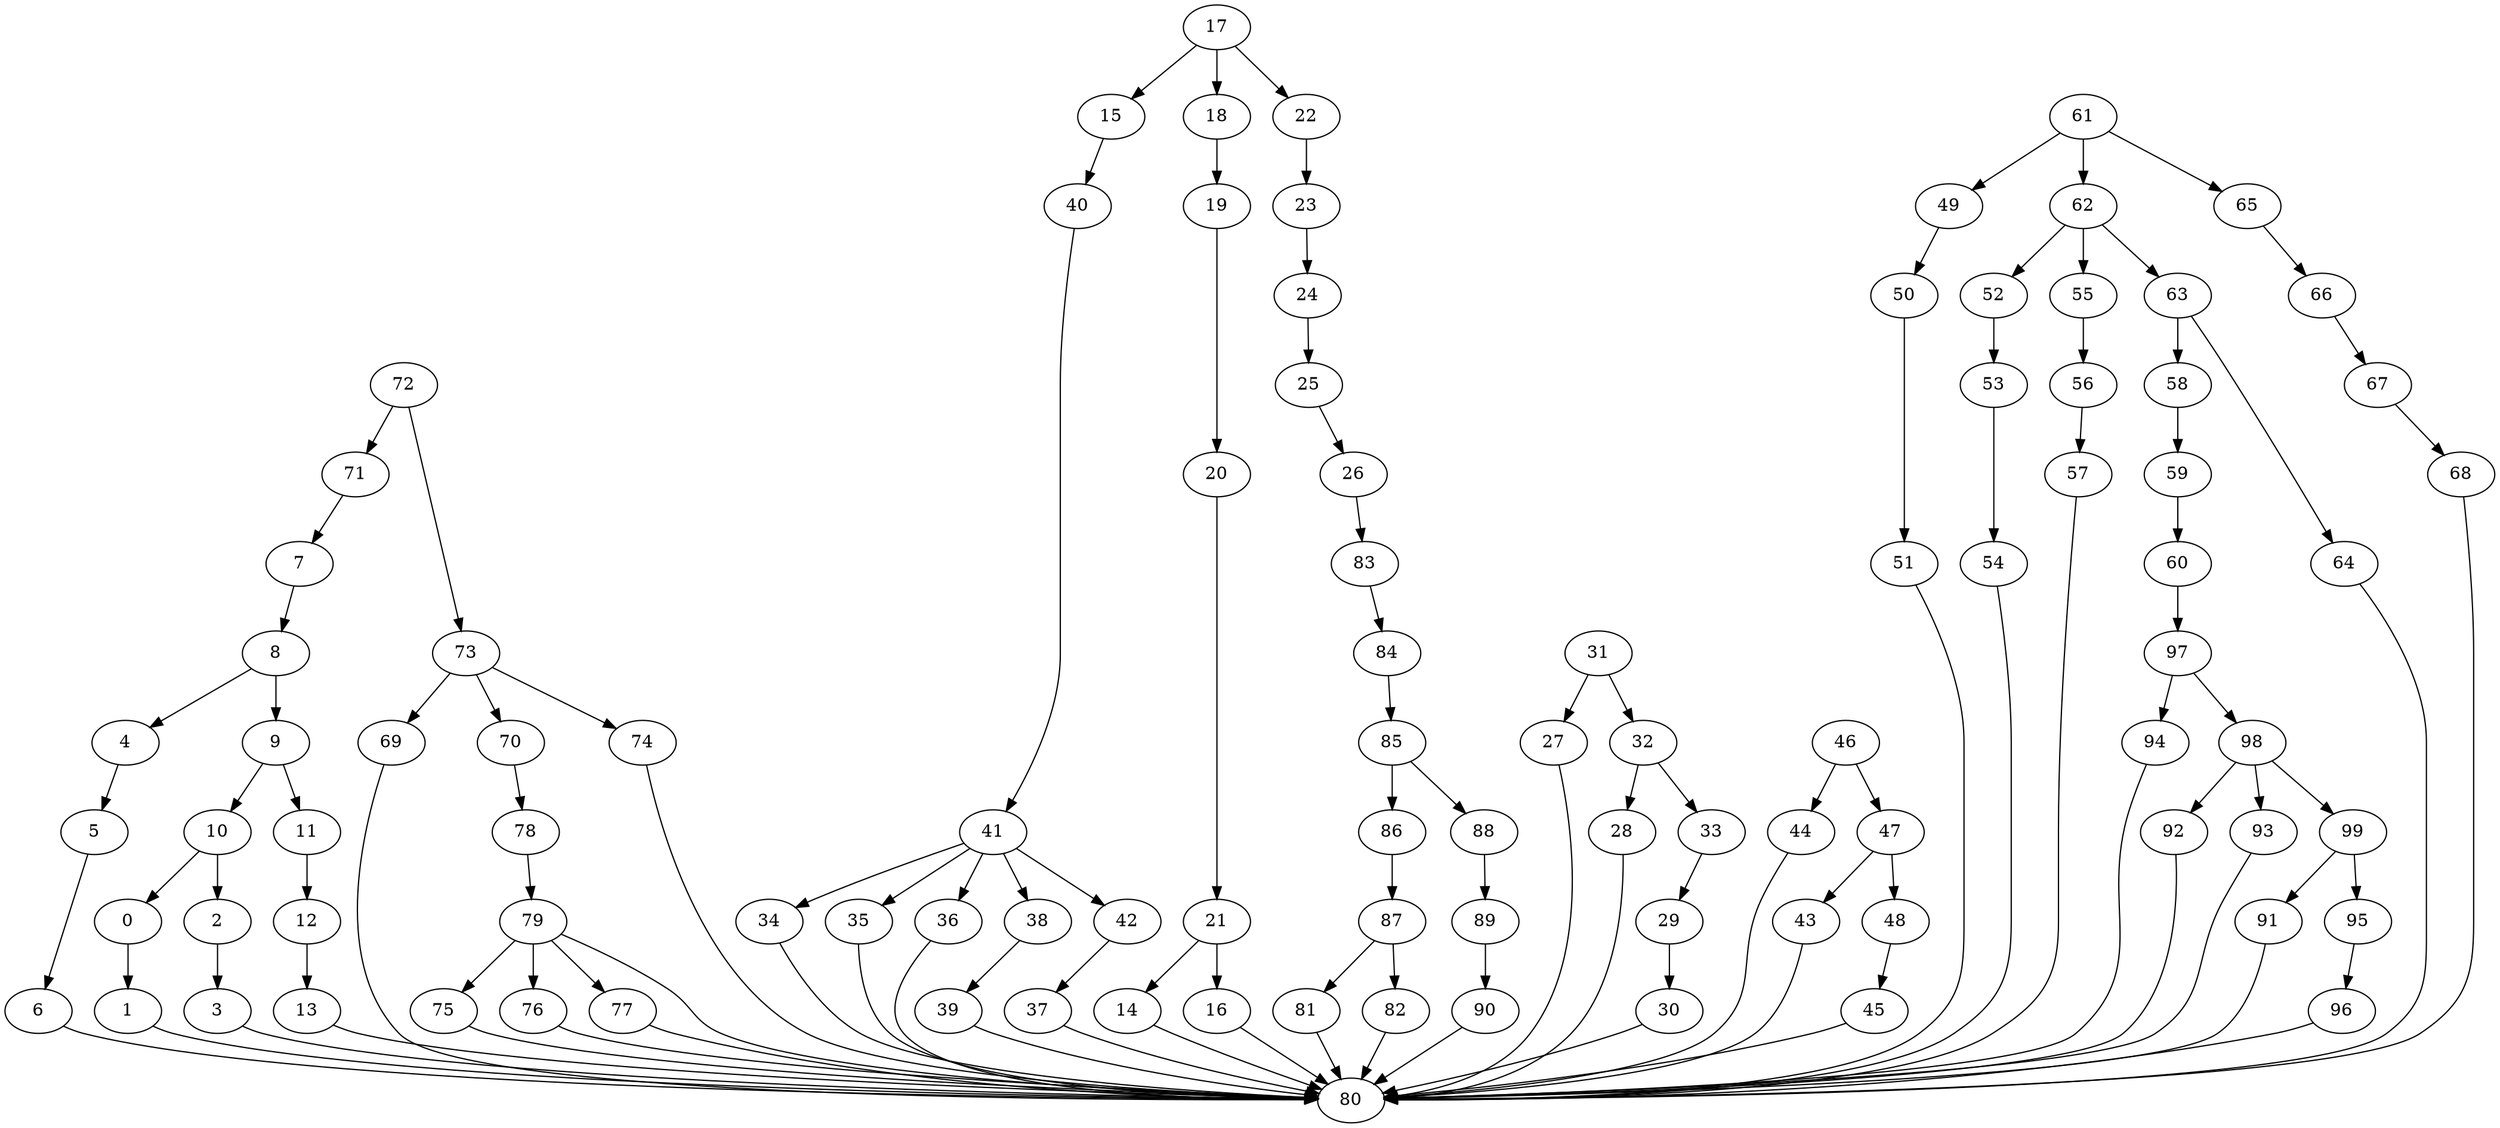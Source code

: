 strict digraph  {
0 [exec=57];
1 [exec=167];
2 [exec=174];
3 [exec=166];
4 [exec=149];
5 [exec=176];
6 [exec=196];
7 [exec=99];
8 [exec=153];
9 [exec=72];
10 [exec=174];
11 [exec=109];
12 [exec=55];
13 [exec=118];
14 [exec=66];
15 [exec=148];
16 [exec=146];
17 [exec=77];
18 [exec=64];
19 [exec=136];
20 [exec=110];
21 [exec=72];
22 [exec=177];
23 [exec=182];
24 [exec=103];
25 [exec=198];
26 [exec=86];
27 [exec=186];
28 [exec=130];
29 [exec=141];
30 [exec=176];
31 [exec=178];
32 [exec=100];
33 [exec=129];
34 [exec=138];
35 [exec=112];
36 [exec=53];
37 [exec=125];
38 [exec=137];
39 [exec=106];
40 [exec=118];
41 [exec=58];
42 [exec=158];
43 [exec=101];
44 [exec=91];
45 [exec=126];
46 [exec=79];
47 [exec=53];
48 [exec=147];
49 [exec=154];
50 [exec=156];
51 [exec=70];
52 [exec=200];
53 [exec=67];
54 [exec=123];
55 [exec=74];
56 [exec=58];
57 [exec=71];
58 [exec=77];
59 [exec=183];
60 [exec=184];
61 [exec=142];
62 [exec=89];
63 [exec=179];
64 [exec=174];
65 [exec=88];
66 [exec=66];
67 [exec=98];
68 [exec=54];
69 [exec=160];
70 [exec=163];
71 [exec=80];
72 [exec=71];
73 [exec=101];
74 [exec=107];
75 [exec=82];
76 [exec=162];
77 [exec=181];
78 [exec=73];
79 [exec=170];
80 [exec=194];
81 [exec=164];
82 [exec=78];
83 [exec=77];
84 [exec=104];
85 [exec=51];
86 [exec=55];
87 [exec=143];
88 [exec=160];
89 [exec=185];
90 [exec=73];
91 [exec=132];
92 [exec=184];
93 [exec=148];
94 [exec=183];
95 [exec=100];
96 [exec=51];
97 [exec=124];
98 [exec=125];
99 [exec=70];
0 -> 1  [comm=15];
1 -> 80  [comm=7];
2 -> 3  [comm=8];
3 -> 80  [comm=16];
4 -> 5  [comm=18];
5 -> 6  [comm=10];
6 -> 80  [comm=10];
7 -> 8  [comm=13];
8 -> 9  [comm=17];
8 -> 4  [comm=9];
9 -> 10  [comm=18];
9 -> 11  [comm=7];
10 -> 0  [comm=8];
10 -> 2  [comm=12];
11 -> 12  [comm=7];
12 -> 13  [comm=14];
13 -> 80  [comm=10];
14 -> 80  [comm=15];
15 -> 40  [comm=11];
16 -> 80  [comm=8];
17 -> 18  [comm=6];
17 -> 15  [comm=6];
17 -> 22  [comm=10];
18 -> 19  [comm=10];
19 -> 20  [comm=15];
20 -> 21  [comm=14];
21 -> 14  [comm=12];
21 -> 16  [comm=20];
22 -> 23  [comm=8];
23 -> 24  [comm=7];
24 -> 25  [comm=9];
25 -> 26  [comm=9];
26 -> 83  [comm=12];
27 -> 80  [comm=15];
28 -> 80  [comm=11];
29 -> 30  [comm=18];
30 -> 80  [comm=10];
31 -> 32  [comm=10];
31 -> 27  [comm=9];
32 -> 33  [comm=19];
32 -> 28  [comm=6];
33 -> 29  [comm=19];
34 -> 80  [comm=14];
35 -> 80  [comm=18];
36 -> 80  [comm=18];
37 -> 80  [comm=16];
38 -> 39  [comm=20];
39 -> 80  [comm=16];
40 -> 41  [comm=10];
41 -> 42  [comm=14];
41 -> 34  [comm=13];
41 -> 35  [comm=20];
41 -> 36  [comm=9];
41 -> 38  [comm=13];
42 -> 37  [comm=20];
43 -> 80  [comm=14];
44 -> 80  [comm=11];
45 -> 80  [comm=17];
46 -> 47  [comm=9];
46 -> 44  [comm=20];
47 -> 48  [comm=20];
47 -> 43  [comm=8];
48 -> 45  [comm=14];
49 -> 50  [comm=17];
50 -> 51  [comm=6];
51 -> 80  [comm=6];
52 -> 53  [comm=16];
53 -> 54  [comm=14];
54 -> 80  [comm=16];
55 -> 56  [comm=17];
56 -> 57  [comm=5];
57 -> 80  [comm=9];
58 -> 59  [comm=5];
59 -> 60  [comm=7];
60 -> 97  [comm=10];
61 -> 62  [comm=19];
61 -> 49  [comm=9];
61 -> 65  [comm=18];
62 -> 63  [comm=8];
62 -> 52  [comm=16];
62 -> 55  [comm=6];
63 -> 64  [comm=16];
63 -> 58  [comm=16];
64 -> 80  [comm=8];
65 -> 66  [comm=15];
66 -> 67  [comm=8];
67 -> 68  [comm=20];
68 -> 80  [comm=10];
69 -> 80  [comm=12];
70 -> 78  [comm=20];
71 -> 7  [comm=16];
72 -> 73  [comm=16];
72 -> 71  [comm=16];
73 -> 74  [comm=18];
73 -> 69  [comm=16];
73 -> 70  [comm=6];
74 -> 80  [comm=9];
75 -> 80  [comm=15];
76 -> 80  [comm=6];
77 -> 80  [comm=6];
78 -> 79  [comm=12];
79 -> 80  [comm=16];
79 -> 75  [comm=20];
79 -> 76  [comm=16];
79 -> 77  [comm=20];
81 -> 80  [comm=10];
82 -> 80  [comm=14];
83 -> 84  [comm=9];
84 -> 85  [comm=13];
85 -> 86  [comm=5];
85 -> 88  [comm=19];
86 -> 87  [comm=14];
87 -> 81  [comm=13];
87 -> 82  [comm=19];
88 -> 89  [comm=14];
89 -> 90  [comm=14];
90 -> 80  [comm=17];
91 -> 80  [comm=20];
92 -> 80  [comm=19];
93 -> 80  [comm=7];
94 -> 80  [comm=20];
95 -> 96  [comm=19];
96 -> 80  [comm=15];
97 -> 98  [comm=9];
97 -> 94  [comm=8];
98 -> 99  [comm=16];
98 -> 92  [comm=19];
98 -> 93  [comm=16];
99 -> 91  [comm=20];
99 -> 95  [comm=17];
}

